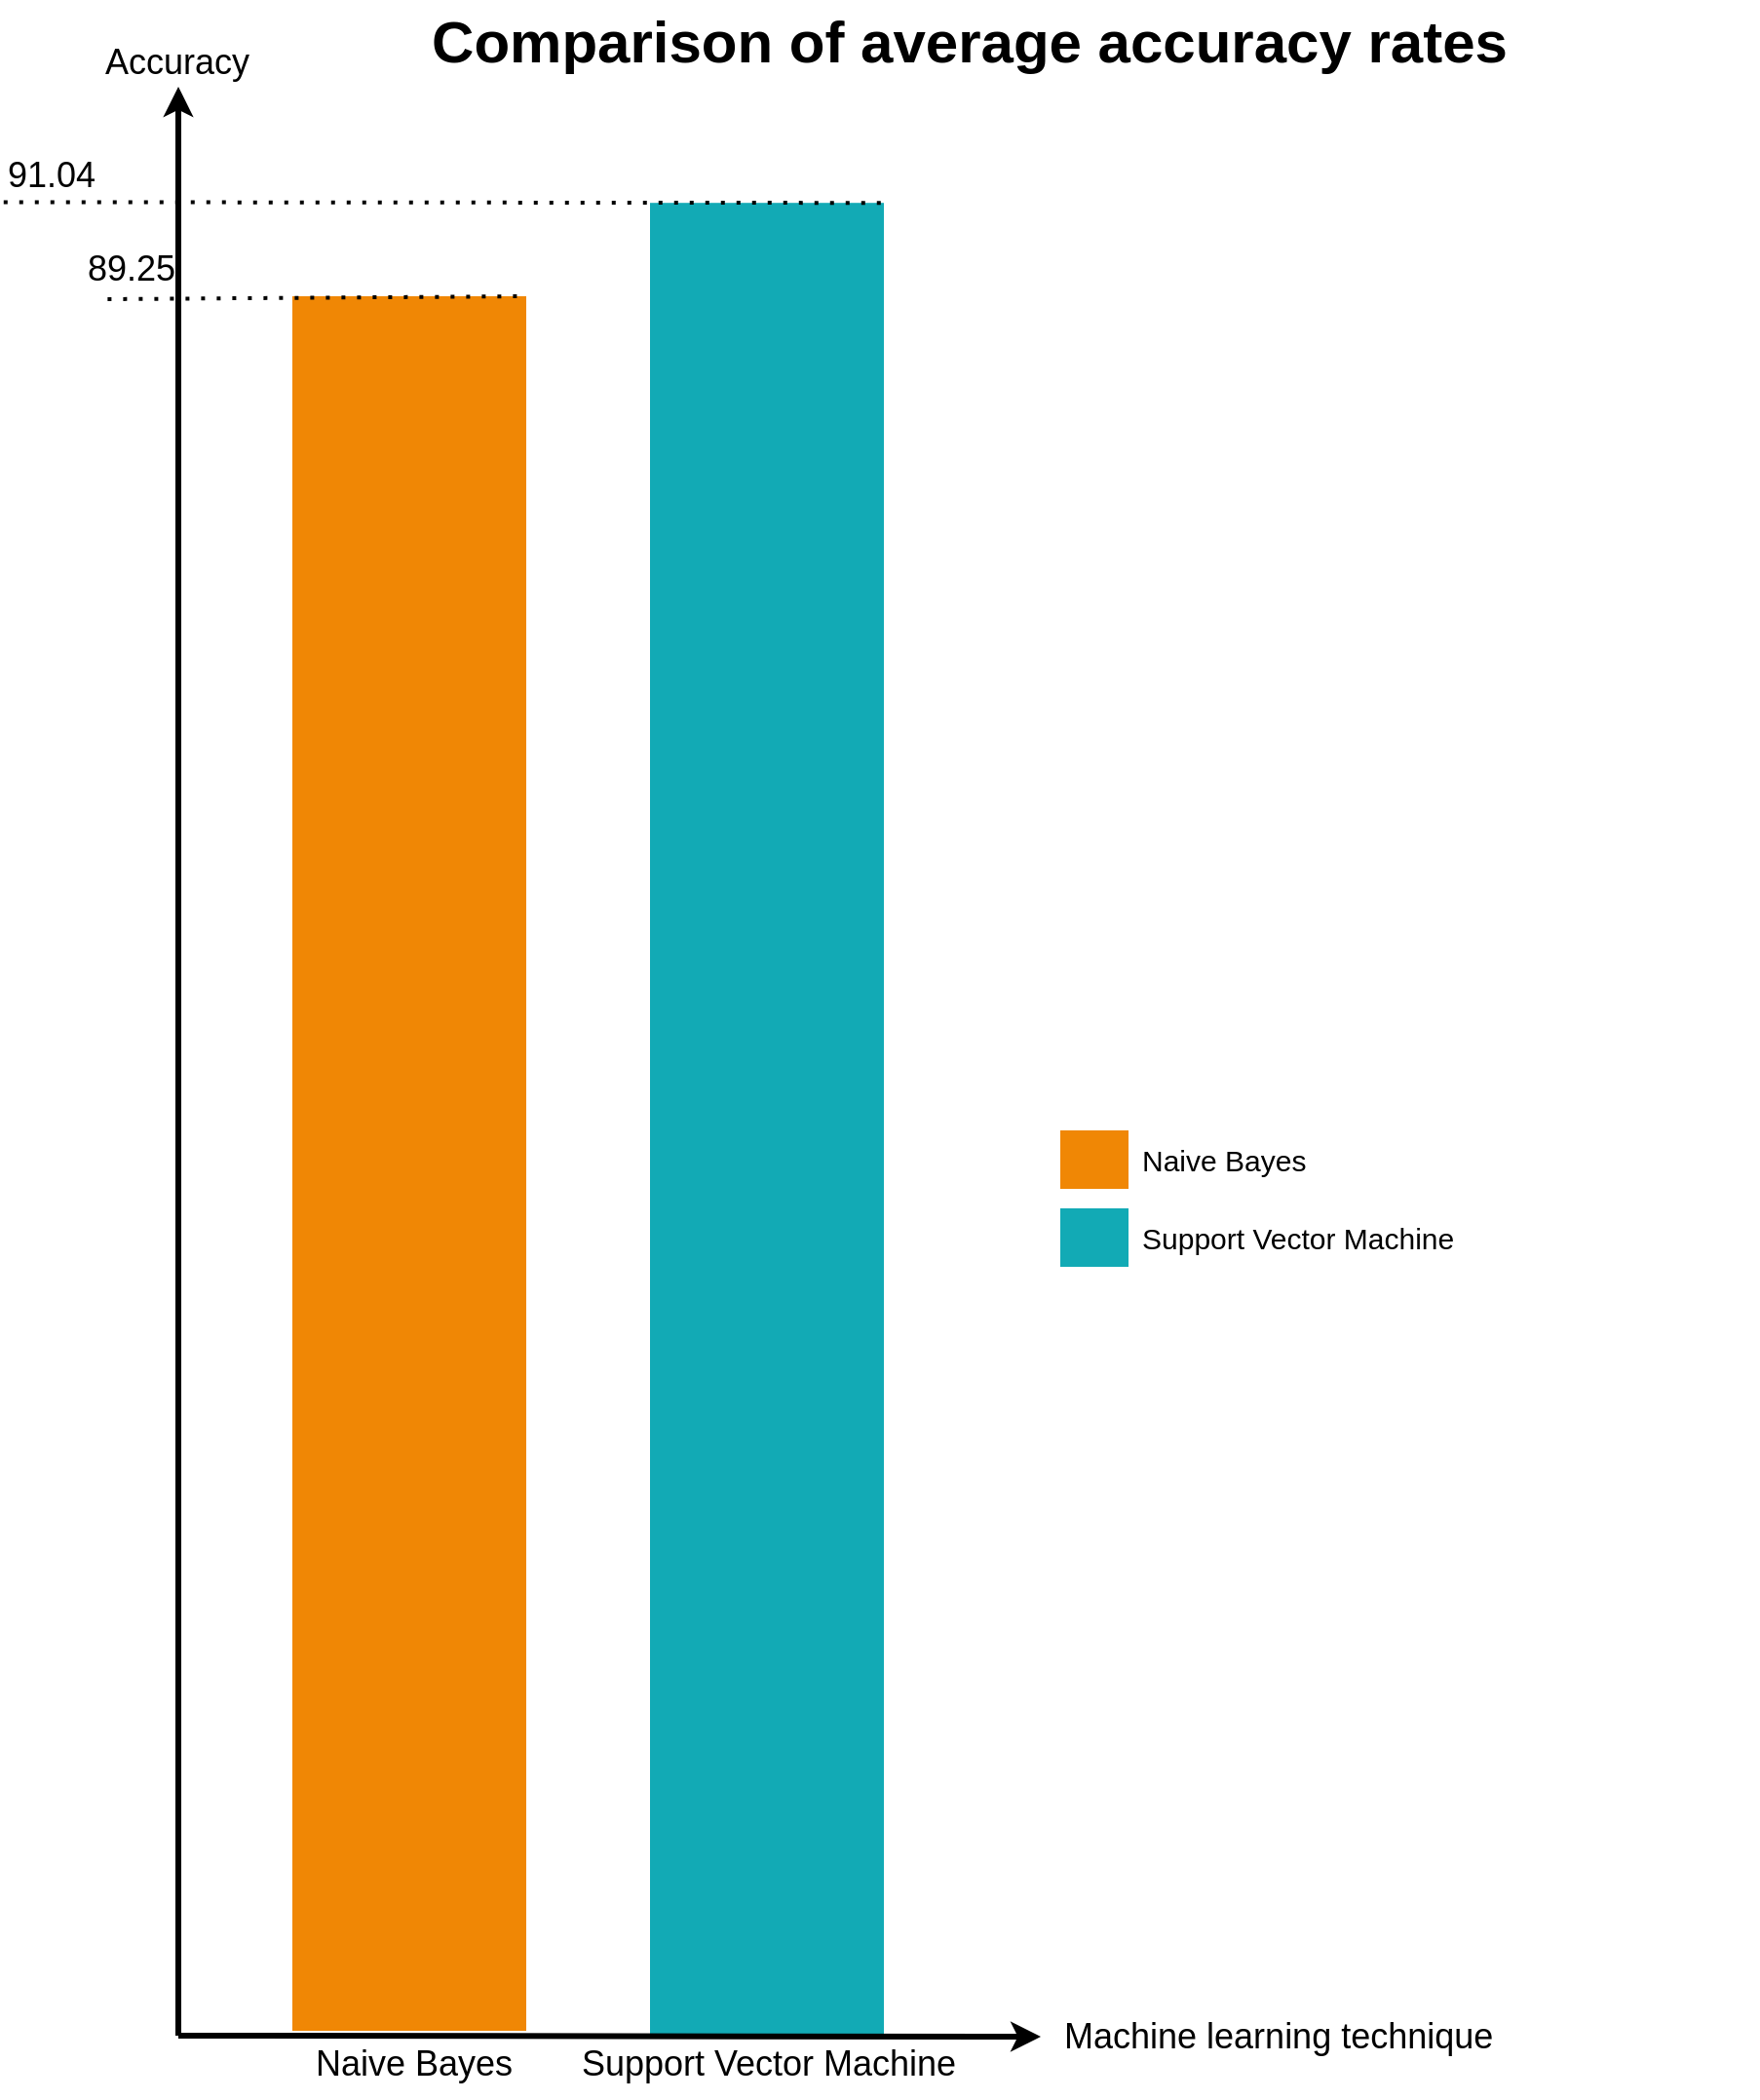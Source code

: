 <mxfile version="22.0.3" type="device">
  <diagram id="07fea595-8f29-1299-0266-81d95cde20df" name="Page-1">
    <mxGraphModel dx="-920" dy="902" grid="1" gridSize="10" guides="1" tooltips="1" connect="1" arrows="1" fold="1" page="1" pageScale="1" pageWidth="1169" pageHeight="827" background="none" math="0" shadow="0">
      <root>
        <mxCell id="0" />
        <mxCell id="1" parent="0" />
        <mxCell id="726" value="" style="whiteSpace=wrap;fillColor=#12AAB5;gradientColor=none;gradientDirection=east;strokeColor=none;html=1;fontColor=#23445d;" parent="1" vertex="1">
          <mxGeometry x="2679.5" y="654.1" width="120" height="940" as="geometry" />
        </mxCell>
        <mxCell id="727" value="" style="edgeStyle=none;html=1;fontColor=#000000;strokeWidth=3;strokeColor=#000000;" parent="1" edge="1">
          <mxGeometry width="100" height="100" relative="1" as="geometry">
            <mxPoint x="2437.5" y="1594.5" as="sourcePoint" />
            <mxPoint x="2437.5" y="594.5" as="targetPoint" />
          </mxGeometry>
        </mxCell>
        <mxCell id="728" value="" style="whiteSpace=wrap;fillColor=#F08705;gradientColor=none;gradientDirection=east;strokeColor=none;html=1;fontColor=#23445d;direction=west;" parent="1" vertex="1">
          <mxGeometry x="2496" y="702" width="120" height="890" as="geometry" />
        </mxCell>
        <mxCell id="734" value="" style="edgeStyle=none;html=1;fontColor=#000000;strokeWidth=3;strokeColor=#000000;" parent="1" edge="1">
          <mxGeometry width="100" height="100" relative="1" as="geometry">
            <mxPoint x="2437.5" y="1594.5" as="sourcePoint" />
            <mxPoint x="2880" y="1595" as="targetPoint" />
          </mxGeometry>
        </mxCell>
        <mxCell id="735" value="Machine learning technique" style="text;spacingTop=-5;html=1;fontSize=18;fontStyle=0;points=[];strokeColor=none;" parent="1" vertex="1">
          <mxGeometry x="2890" y="1582.5" width="80" height="20" as="geometry" />
        </mxCell>
        <mxCell id="736" value="Naive Bayes" style="text;spacingTop=-5;align=center;verticalAlign=middle;fontStyle=0;html=1;fontSize=18;points=[];strokeColor=none;" parent="1" vertex="1">
          <mxGeometry x="2497.5" y="1596.5" width="120" height="30" as="geometry" />
        </mxCell>
        <mxCell id="739" value="" style="whiteSpace=wrap;fillColor=#12AAB5;gradientColor=none;gradientDirection=east;strokeColor=none;html=1;fontColor=#23445d;" parent="1" vertex="1">
          <mxGeometry x="2890" y="1170" width="35.0" height="30.0" as="geometry" />
        </mxCell>
        <mxCell id="740" value="" style="whiteSpace=wrap;fillColor=#F08705;gradientColor=none;gradientDirection=east;strokeColor=none;html=1;fontColor=#23445d;" parent="1" vertex="1">
          <mxGeometry x="2890.0" y="1130" width="35.0" height="30.0" as="geometry" />
        </mxCell>
        <mxCell id="743" value="Naive Bayes" style="text;spacingTop=-5;html=1;points=[];fontSize=15;" parent="1" vertex="1">
          <mxGeometry x="2930" y="1135" width="80" height="20" as="geometry" />
        </mxCell>
        <mxCell id="744" value="Support Vector Machine" style="text;spacingTop=-5;html=1;points=[];fontSize=15;" parent="1" vertex="1">
          <mxGeometry x="2930" y="1175" width="80" height="20" as="geometry" />
        </mxCell>
        <mxCell id="745" value="Accuracy" style="text;spacingTop=-5;html=1;fontSize=18;fontStyle=0;points=[]" parent="1" vertex="1">
          <mxGeometry x="2398" y="570" width="80" height="20" as="geometry" />
        </mxCell>
        <mxCell id="746" value="89.25" style="text;spacingTop=-5;align=center;verticalAlign=bottom;fontStyle=0;html=1;fontSize=18;points=[];labelPosition=center;verticalLabelPosition=top;" parent="1" vertex="1">
          <mxGeometry x="2398" y="702" width="30" height="130.0" as="geometry" />
        </mxCell>
        <mxCell id="748" value="91.04" style="text;spacingTop=-5;align=center;verticalAlign=bottom;fontStyle=0;html=1;fontSize=18;points=[];labelPosition=center;verticalLabelPosition=top;" parent="1" vertex="1">
          <mxGeometry x="2356.5" y="654.1" width="30" height="130.0" as="geometry" />
        </mxCell>
        <mxCell id="749" value="Comparison of average accuracy rates" style="text;spacingTop=-5;align=center;verticalAlign=middle;fontSize=30;fontStyle=1;html=1;points=[]" parent="1" vertex="1">
          <mxGeometry x="2437.5" y="550.5" width="810" height="45" as="geometry" />
        </mxCell>
        <mxCell id="752" value="Support Vector Machine" style="text;spacingTop=-5;align=center;verticalAlign=middle;fontStyle=0;html=1;fontSize=18;points=[];strokeColor=none;" parent="1" vertex="1">
          <mxGeometry x="2679.5" y="1596.5" width="120" height="30" as="geometry" />
        </mxCell>
        <mxCell id="1j1w0KdPQOfPmrtIeR0J-758" value="" style="endArrow=none;dashed=1;html=1;dashPattern=1 3;strokeWidth=2;rounded=0;exitX=-0.287;exitY=-0.003;exitDx=0;exitDy=0;exitPerimeter=0;entryX=1;entryY=0;entryDx=0;entryDy=0;" parent="1" source="748" target="726" edge="1">
          <mxGeometry width="50" height="50" relative="1" as="geometry">
            <mxPoint x="2880" y="1000" as="sourcePoint" />
            <mxPoint x="2930" y="950" as="targetPoint" />
          </mxGeometry>
        </mxCell>
        <mxCell id="1j1w0KdPQOfPmrtIeR0J-759" value="" style="endArrow=none;dashed=1;html=1;dashPattern=1 3;strokeWidth=2;rounded=0;exitX=1.49;exitY=0.38;exitDx=0;exitDy=0;exitPerimeter=0;entryX=0;entryY=1;entryDx=0;entryDy=0;" parent="1" source="748" target="728" edge="1">
          <mxGeometry width="50" height="50" relative="1" as="geometry">
            <mxPoint x="2428" y="703.18" as="sourcePoint" />
            <mxPoint x="2827" y="703.18" as="targetPoint" />
          </mxGeometry>
        </mxCell>
      </root>
    </mxGraphModel>
  </diagram>
</mxfile>

